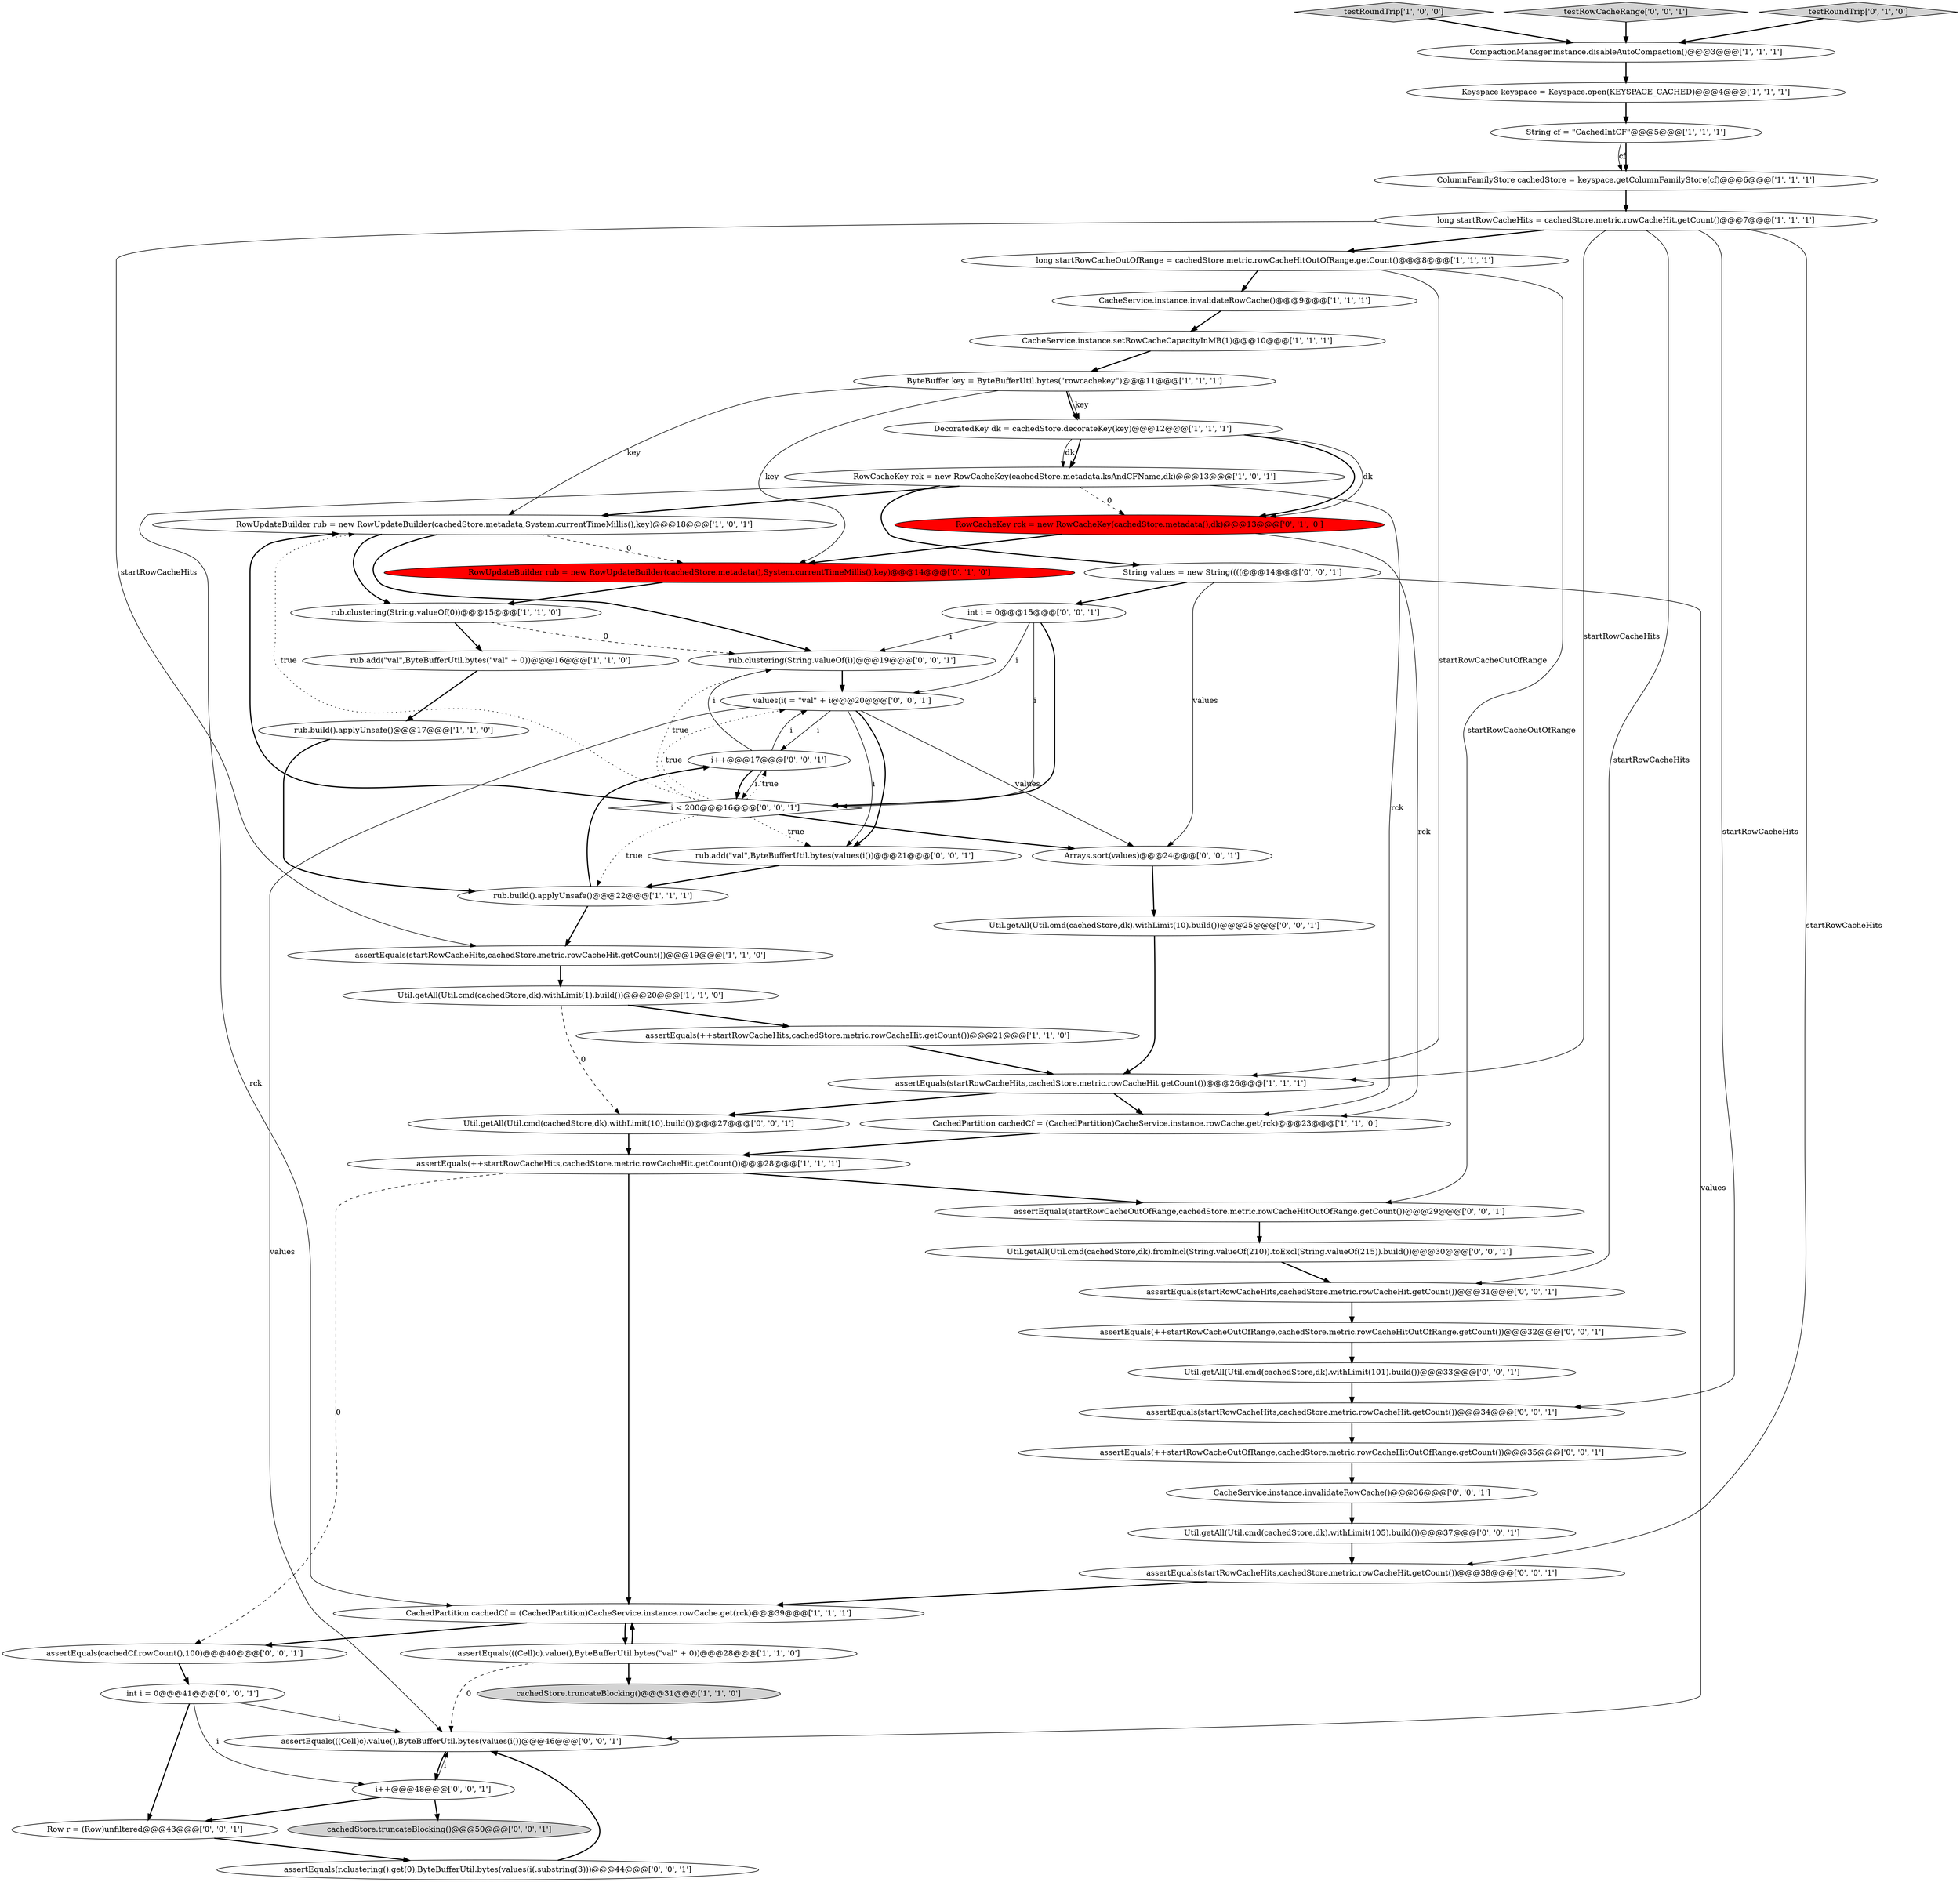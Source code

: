 digraph {
47 [style = filled, label = "assertEquals(++startRowCacheOutOfRange,cachedStore.metric.rowCacheHitOutOfRange.getCount())@@@32@@@['0', '0', '1']", fillcolor = white, shape = ellipse image = "AAA0AAABBB3BBB"];
43 [style = filled, label = "assertEquals(startRowCacheHits,cachedStore.metric.rowCacheHit.getCount())@@@34@@@['0', '0', '1']", fillcolor = white, shape = ellipse image = "AAA0AAABBB3BBB"];
11 [style = filled, label = "ColumnFamilyStore cachedStore = keyspace.getColumnFamilyStore(cf)@@@6@@@['1', '1', '1']", fillcolor = white, shape = ellipse image = "AAA0AAABBB1BBB"];
32 [style = filled, label = "assertEquals(startRowCacheHits,cachedStore.metric.rowCacheHit.getCount())@@@31@@@['0', '0', '1']", fillcolor = white, shape = ellipse image = "AAA0AAABBB3BBB"];
31 [style = filled, label = "int i = 0@@@41@@@['0', '0', '1']", fillcolor = white, shape = ellipse image = "AAA0AAABBB3BBB"];
1 [style = filled, label = "RowCacheKey rck = new RowCacheKey(cachedStore.metadata.ksAndCFName,dk)@@@13@@@['1', '0', '1']", fillcolor = white, shape = ellipse image = "AAA0AAABBB1BBB"];
30 [style = filled, label = "assertEquals(startRowCacheHits,cachedStore.metric.rowCacheHit.getCount())@@@38@@@['0', '0', '1']", fillcolor = white, shape = ellipse image = "AAA0AAABBB3BBB"];
36 [style = filled, label = "values(i( = \"val\" + i@@@20@@@['0', '0', '1']", fillcolor = white, shape = ellipse image = "AAA0AAABBB3BBB"];
7 [style = filled, label = "assertEquals(++startRowCacheHits,cachedStore.metric.rowCacheHit.getCount())@@@21@@@['1', '1', '0']", fillcolor = white, shape = ellipse image = "AAA0AAABBB1BBB"];
34 [style = filled, label = "String values = new String((((@@@14@@@['0', '0', '1']", fillcolor = white, shape = ellipse image = "AAA0AAABBB3BBB"];
24 [style = filled, label = "CacheService.instance.setRowCacheCapacityInMB(1)@@@10@@@['1', '1', '1']", fillcolor = white, shape = ellipse image = "AAA0AAABBB1BBB"];
18 [style = filled, label = "long startRowCacheOutOfRange = cachedStore.metric.rowCacheHitOutOfRange.getCount()@@@8@@@['1', '1', '1']", fillcolor = white, shape = ellipse image = "AAA0AAABBB1BBB"];
25 [style = filled, label = "CompactionManager.instance.disableAutoCompaction()@@@3@@@['1', '1', '1']", fillcolor = white, shape = ellipse image = "AAA0AAABBB1BBB"];
10 [style = filled, label = "assertEquals(startRowCacheHits,cachedStore.metric.rowCacheHit.getCount())@@@26@@@['1', '1', '1']", fillcolor = white, shape = ellipse image = "AAA0AAABBB1BBB"];
45 [style = filled, label = "i++@@@17@@@['0', '0', '1']", fillcolor = white, shape = ellipse image = "AAA0AAABBB3BBB"];
6 [style = filled, label = "RowUpdateBuilder rub = new RowUpdateBuilder(cachedStore.metadata,System.currentTimeMillis(),key)@@@18@@@['1', '0', '1']", fillcolor = white, shape = ellipse image = "AAA0AAABBB1BBB"];
48 [style = filled, label = "rub.add(\"val\",ByteBufferUtil.bytes(values(i())@@@21@@@['0', '0', '1']", fillcolor = white, shape = ellipse image = "AAA0AAABBB3BBB"];
9 [style = filled, label = "ByteBuffer key = ByteBufferUtil.bytes(\"rowcachekey\")@@@11@@@['1', '1', '1']", fillcolor = white, shape = ellipse image = "AAA0AAABBB1BBB"];
54 [style = filled, label = "Util.getAll(Util.cmd(cachedStore,dk).withLimit(101).build())@@@33@@@['0', '0', '1']", fillcolor = white, shape = ellipse image = "AAA0AAABBB3BBB"];
15 [style = filled, label = "rub.build().applyUnsafe()@@@22@@@['1', '1', '1']", fillcolor = white, shape = ellipse image = "AAA0AAABBB1BBB"];
38 [style = filled, label = "Util.getAll(Util.cmd(cachedStore,dk).withLimit(10).build())@@@25@@@['0', '0', '1']", fillcolor = white, shape = ellipse image = "AAA0AAABBB3BBB"];
52 [style = filled, label = "CacheService.instance.invalidateRowCache()@@@36@@@['0', '0', '1']", fillcolor = white, shape = ellipse image = "AAA0AAABBB3BBB"];
27 [style = filled, label = "RowUpdateBuilder rub = new RowUpdateBuilder(cachedStore.metadata(),System.currentTimeMillis(),key)@@@14@@@['0', '1', '0']", fillcolor = red, shape = ellipse image = "AAA1AAABBB2BBB"];
21 [style = filled, label = "DecoratedKey dk = cachedStore.decorateKey(key)@@@12@@@['1', '1', '1']", fillcolor = white, shape = ellipse image = "AAA0AAABBB1BBB"];
16 [style = filled, label = "Util.getAll(Util.cmd(cachedStore,dk).withLimit(1).build())@@@20@@@['1', '1', '0']", fillcolor = white, shape = ellipse image = "AAA0AAABBB1BBB"];
5 [style = filled, label = "assertEquals(((Cell)c).value(),ByteBufferUtil.bytes(\"val\" + 0))@@@28@@@['1', '1', '0']", fillcolor = white, shape = ellipse image = "AAA0AAABBB1BBB"];
17 [style = filled, label = "CacheService.instance.invalidateRowCache()@@@9@@@['1', '1', '1']", fillcolor = white, shape = ellipse image = "AAA0AAABBB1BBB"];
20 [style = filled, label = "long startRowCacheHits = cachedStore.metric.rowCacheHit.getCount()@@@7@@@['1', '1', '1']", fillcolor = white, shape = ellipse image = "AAA0AAABBB1BBB"];
4 [style = filled, label = "CachedPartition cachedCf = (CachedPartition)CacheService.instance.rowCache.get(rck)@@@39@@@['1', '1', '1']", fillcolor = white, shape = ellipse image = "AAA0AAABBB1BBB"];
41 [style = filled, label = "assertEquals(startRowCacheOutOfRange,cachedStore.metric.rowCacheHitOutOfRange.getCount())@@@29@@@['0', '0', '1']", fillcolor = white, shape = ellipse image = "AAA0AAABBB3BBB"];
40 [style = filled, label = "rub.clustering(String.valueOf(i))@@@19@@@['0', '0', '1']", fillcolor = white, shape = ellipse image = "AAA0AAABBB3BBB"];
53 [style = filled, label = "assertEquals(++startRowCacheOutOfRange,cachedStore.metric.rowCacheHitOutOfRange.getCount())@@@35@@@['0', '0', '1']", fillcolor = white, shape = ellipse image = "AAA0AAABBB3BBB"];
56 [style = filled, label = "assertEquals(r.clustering().get(0),ByteBufferUtil.bytes(values(i(.substring(3)))@@@44@@@['0', '0', '1']", fillcolor = white, shape = ellipse image = "AAA0AAABBB3BBB"];
26 [style = filled, label = "RowCacheKey rck = new RowCacheKey(cachedStore.metadata(),dk)@@@13@@@['0', '1', '0']", fillcolor = red, shape = ellipse image = "AAA1AAABBB2BBB"];
29 [style = filled, label = "Util.getAll(Util.cmd(cachedStore,dk).withLimit(10).build())@@@27@@@['0', '0', '1']", fillcolor = white, shape = ellipse image = "AAA0AAABBB3BBB"];
22 [style = filled, label = "rub.build().applyUnsafe()@@@17@@@['1', '1', '0']", fillcolor = white, shape = ellipse image = "AAA0AAABBB1BBB"];
44 [style = filled, label = "assertEquals(cachedCf.rowCount(),100)@@@40@@@['0', '0', '1']", fillcolor = white, shape = ellipse image = "AAA0AAABBB3BBB"];
13 [style = filled, label = "CachedPartition cachedCf = (CachedPartition)CacheService.instance.rowCache.get(rck)@@@23@@@['1', '1', '0']", fillcolor = white, shape = ellipse image = "AAA0AAABBB1BBB"];
19 [style = filled, label = "Keyspace keyspace = Keyspace.open(KEYSPACE_CACHED)@@@4@@@['1', '1', '1']", fillcolor = white, shape = ellipse image = "AAA0AAABBB1BBB"];
37 [style = filled, label = "cachedStore.truncateBlocking()@@@50@@@['0', '0', '1']", fillcolor = lightgray, shape = ellipse image = "AAA0AAABBB3BBB"];
51 [style = filled, label = "Row r = (Row)unfiltered@@@43@@@['0', '0', '1']", fillcolor = white, shape = ellipse image = "AAA0AAABBB3BBB"];
3 [style = filled, label = "rub.clustering(String.valueOf(0))@@@15@@@['1', '1', '0']", fillcolor = white, shape = ellipse image = "AAA0AAABBB1BBB"];
12 [style = filled, label = "rub.add(\"val\",ByteBufferUtil.bytes(\"val\" + 0))@@@16@@@['1', '1', '0']", fillcolor = white, shape = ellipse image = "AAA0AAABBB1BBB"];
35 [style = filled, label = "int i = 0@@@15@@@['0', '0', '1']", fillcolor = white, shape = ellipse image = "AAA0AAABBB3BBB"];
14 [style = filled, label = "cachedStore.truncateBlocking()@@@31@@@['1', '1', '0']", fillcolor = lightgray, shape = ellipse image = "AAA0AAABBB1BBB"];
39 [style = filled, label = "i < 200@@@16@@@['0', '0', '1']", fillcolor = white, shape = diamond image = "AAA0AAABBB3BBB"];
0 [style = filled, label = "String cf = \"CachedIntCF\"@@@5@@@['1', '1', '1']", fillcolor = white, shape = ellipse image = "AAA0AAABBB1BBB"];
2 [style = filled, label = "assertEquals(++startRowCacheHits,cachedStore.metric.rowCacheHit.getCount())@@@28@@@['1', '1', '1']", fillcolor = white, shape = ellipse image = "AAA0AAABBB1BBB"];
49 [style = filled, label = "Util.getAll(Util.cmd(cachedStore,dk).fromIncl(String.valueOf(210)).toExcl(String.valueOf(215)).build())@@@30@@@['0', '0', '1']", fillcolor = white, shape = ellipse image = "AAA0AAABBB3BBB"];
8 [style = filled, label = "assertEquals(startRowCacheHits,cachedStore.metric.rowCacheHit.getCount())@@@19@@@['1', '1', '0']", fillcolor = white, shape = ellipse image = "AAA0AAABBB1BBB"];
42 [style = filled, label = "assertEquals(((Cell)c).value(),ByteBufferUtil.bytes(values(i())@@@46@@@['0', '0', '1']", fillcolor = white, shape = ellipse image = "AAA0AAABBB3BBB"];
23 [style = filled, label = "testRoundTrip['1', '0', '0']", fillcolor = lightgray, shape = diamond image = "AAA0AAABBB1BBB"];
50 [style = filled, label = "testRowCacheRange['0', '0', '1']", fillcolor = lightgray, shape = diamond image = "AAA0AAABBB3BBB"];
46 [style = filled, label = "Util.getAll(Util.cmd(cachedStore,dk).withLimit(105).build())@@@37@@@['0', '0', '1']", fillcolor = white, shape = ellipse image = "AAA0AAABBB3BBB"];
55 [style = filled, label = "i++@@@48@@@['0', '0', '1']", fillcolor = white, shape = ellipse image = "AAA0AAABBB3BBB"];
33 [style = filled, label = "Arrays.sort(values)@@@24@@@['0', '0', '1']", fillcolor = white, shape = ellipse image = "AAA0AAABBB3BBB"];
28 [style = filled, label = "testRoundTrip['0', '1', '0']", fillcolor = lightgray, shape = diamond image = "AAA0AAABBB2BBB"];
6->3 [style = bold, label=""];
8->16 [style = bold, label=""];
34->33 [style = solid, label="values"];
39->36 [style = dotted, label="true"];
1->13 [style = solid, label="rck"];
22->15 [style = bold, label=""];
3->40 [style = dashed, label="0"];
21->1 [style = solid, label="dk"];
16->7 [style = bold, label=""];
39->6 [style = bold, label=""];
55->51 [style = bold, label=""];
35->36 [style = solid, label="i"];
36->33 [style = solid, label="values"];
4->44 [style = bold, label=""];
21->26 [style = bold, label=""];
29->2 [style = bold, label=""];
43->53 [style = bold, label=""];
21->1 [style = bold, label=""];
25->19 [style = bold, label=""];
9->21 [style = bold, label=""];
28->25 [style = bold, label=""];
35->39 [style = solid, label="i"];
21->26 [style = solid, label="dk"];
12->22 [style = bold, label=""];
55->37 [style = bold, label=""];
23->25 [style = bold, label=""];
36->45 [style = solid, label="i"];
53->52 [style = bold, label=""];
45->36 [style = solid, label="i"];
41->49 [style = bold, label=""];
0->11 [style = solid, label="cf"];
2->4 [style = bold, label=""];
45->40 [style = solid, label="i"];
49->32 [style = bold, label=""];
20->18 [style = bold, label=""];
26->27 [style = bold, label=""];
31->51 [style = bold, label=""];
47->54 [style = bold, label=""];
6->27 [style = dashed, label="0"];
31->42 [style = solid, label="i"];
39->40 [style = dotted, label="true"];
34->35 [style = bold, label=""];
9->27 [style = solid, label="key"];
26->13 [style = solid, label="rck"];
20->10 [style = solid, label="startRowCacheHits"];
2->41 [style = bold, label=""];
20->43 [style = solid, label="startRowCacheHits"];
52->46 [style = bold, label=""];
1->26 [style = dashed, label="0"];
54->43 [style = bold, label=""];
1->4 [style = solid, label="rck"];
35->39 [style = bold, label=""];
5->42 [style = dashed, label="0"];
0->11 [style = bold, label=""];
3->12 [style = bold, label=""];
9->6 [style = solid, label="key"];
42->55 [style = bold, label=""];
19->0 [style = bold, label=""];
39->33 [style = bold, label=""];
20->30 [style = solid, label="startRowCacheHits"];
1->34 [style = bold, label=""];
1->6 [style = bold, label=""];
46->30 [style = bold, label=""];
18->41 [style = solid, label="startRowCacheOutOfRange"];
10->13 [style = bold, label=""];
40->36 [style = bold, label=""];
39->48 [style = dotted, label="true"];
18->10 [style = solid, label="startRowCacheOutOfRange"];
5->4 [style = bold, label=""];
31->55 [style = solid, label="i"];
36->48 [style = solid, label="i"];
4->5 [style = bold, label=""];
20->8 [style = solid, label="startRowCacheHits"];
15->8 [style = bold, label=""];
44->31 [style = bold, label=""];
39->45 [style = dotted, label="true"];
24->9 [style = bold, label=""];
45->39 [style = bold, label=""];
13->2 [style = bold, label=""];
11->20 [style = bold, label=""];
9->21 [style = solid, label="key"];
15->45 [style = bold, label=""];
39->6 [style = dotted, label="true"];
7->10 [style = bold, label=""];
38->10 [style = bold, label=""];
27->3 [style = bold, label=""];
18->17 [style = bold, label=""];
51->56 [style = bold, label=""];
36->42 [style = solid, label="values"];
5->14 [style = bold, label=""];
20->32 [style = solid, label="startRowCacheHits"];
56->42 [style = bold, label=""];
50->25 [style = bold, label=""];
35->40 [style = solid, label="i"];
45->39 [style = solid, label="i"];
17->24 [style = bold, label=""];
39->15 [style = dotted, label="true"];
32->47 [style = bold, label=""];
10->29 [style = bold, label=""];
6->40 [style = bold, label=""];
30->4 [style = bold, label=""];
55->42 [style = solid, label="i"];
36->48 [style = bold, label=""];
34->42 [style = solid, label="values"];
48->15 [style = bold, label=""];
16->29 [style = dashed, label="0"];
33->38 [style = bold, label=""];
2->44 [style = dashed, label="0"];
}

